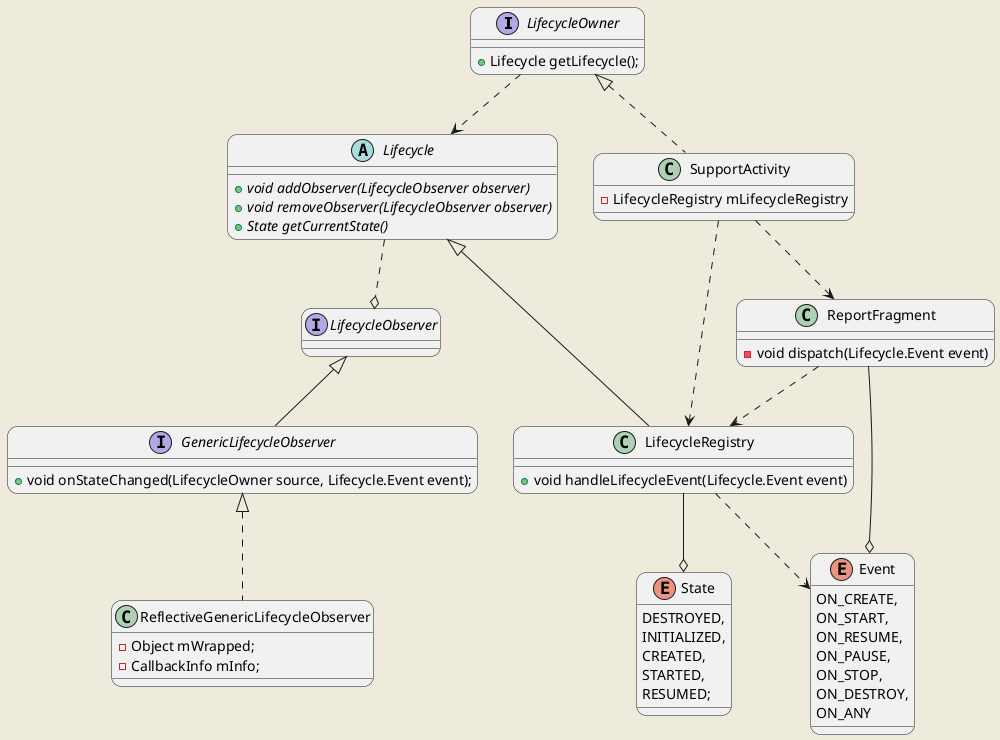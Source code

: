 @startuml

skinparam backgroundColor #EEEBDC
skinparam roundcorner 20

interface LifecycleOwner{
+ Lifecycle getLifecycle();
}

abstract class Lifecycle {
+ {abstract} void addObserver(LifecycleObserver observer)
+ {abstract} void removeObserver(LifecycleObserver observer)
+ {abstract} State getCurrentState()
}

class LifecycleRegistry extends Lifecycle{
+ void handleLifecycleEvent(Lifecycle.Event event)
}

enum Event {
    ON_CREATE,
    ON_START,
    ON_RESUME,
    ON_PAUSE,
    ON_STOP,
    ON_DESTROY,
    ON_ANY
}

enum State {
    DESTROYED,
    INITIALIZED,
    CREATED,
    STARTED,
    RESUMED;
}

interface LifecycleObserver

interface GenericLifecycleObserver extends LifecycleObserver {
+ void onStateChanged(LifecycleOwner source, Lifecycle.Event event);
}

class ReflectiveGenericLifecycleObserver implements GenericLifecycleObserver {
- Object mWrapped;
- CallbackInfo mInfo;
}

'LifecycleOwner 依赖 Lifecycle
LifecycleOwner ..> Lifecycle

class SupportActivity implements LifecycleOwner{
- LifecycleRegistry mLifecycleRegistry
}

Lifecycle ..o LifecycleObserver

class ReportFragment{
- void dispatch(Lifecycle.Event event)
}

SupportActivity ..> ReportFragment
SupportActivity ..> LifecycleRegistry
ReportFragment ..> LifecycleRegistry
ReportFragment --o Event
LifecycleRegistry ..> Event
LifecycleRegistry --o State

@enduml